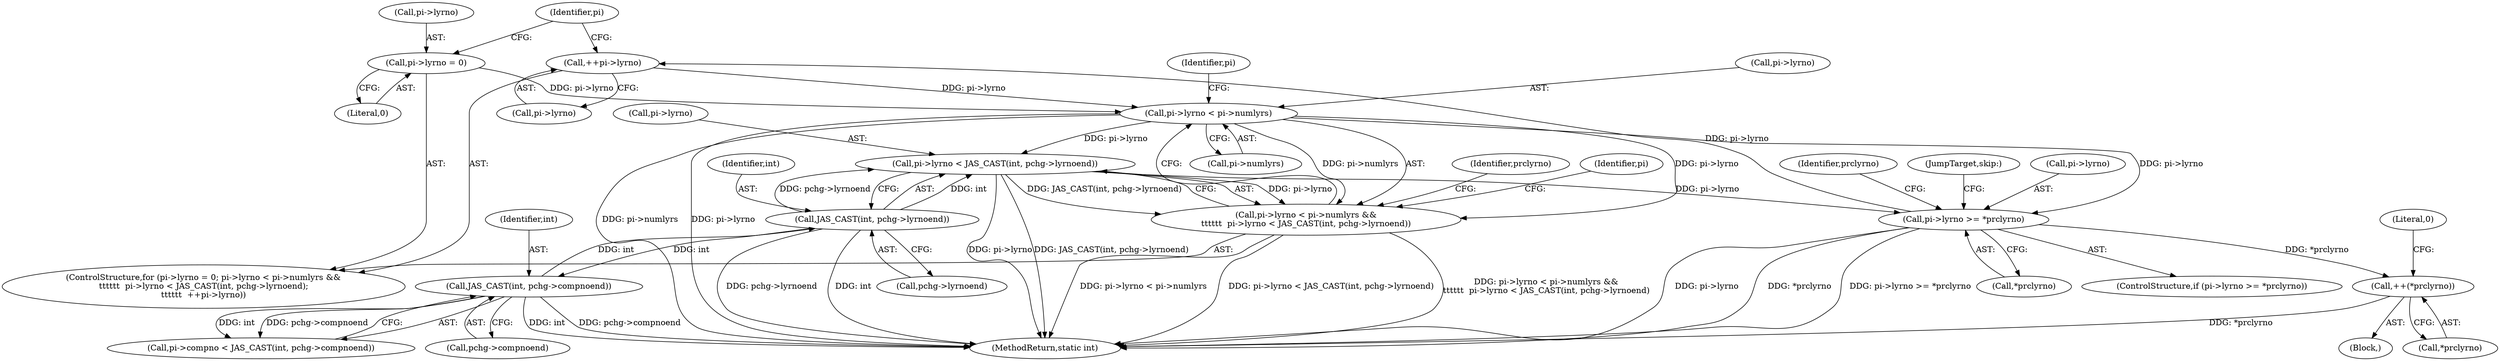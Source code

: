 digraph "0_jasper_aa0b0f79ade5eef8b0e7a214c03f5af54b36ba7d_0@pointer" {
"1000684" [label="(Call,++pi->lyrno)"];
"1000702" [label="(Call,pi->lyrno >= *prclyrno)"];
"1000675" [label="(Call,pi->lyrno < JAS_CAST(int, pchg->lyrnoend))"];
"1000668" [label="(Call,pi->lyrno < pi->numlyrs)"];
"1000662" [label="(Call,pi->lyrno = 0)"];
"1000684" [label="(Call,++pi->lyrno)"];
"1000679" [label="(Call,JAS_CAST(int, pchg->lyrnoend))"];
"1000389" [label="(Call,JAS_CAST(int, pchg->compnoend))"];
"1000667" [label="(Call,pi->lyrno < pi->numlyrs &&\n\t\t\t\t\t\t  pi->lyrno < JAS_CAST(int, pchg->lyrnoend))"];
"1000709" [label="(Call,++(*prclyrno))"];
"1000711" [label="(Identifier,prclyrno)"];
"1000385" [label="(Call,pi->compno < JAS_CAST(int, pchg->compnoend))"];
"1000667" [label="(Call,pi->lyrno < pi->numlyrs &&\n\t\t\t\t\t\t  pi->lyrno < JAS_CAST(int, pchg->lyrnoend))"];
"1000391" [label="(Call,pchg->compnoend)"];
"1000681" [label="(Call,pchg->lyrnoend)"];
"1000666" [label="(Literal,0)"];
"1000685" [label="(Call,pi->lyrno)"];
"1000663" [label="(Call,pi->lyrno)"];
"1000690" [label="(Identifier,prclyrno)"];
"1000672" [label="(Call,pi->numlyrs)"];
"1000447" [label="(Identifier,pi)"];
"1000661" [label="(ControlStructure,for (pi->lyrno = 0; pi->lyrno < pi->numlyrs &&\n\t\t\t\t\t\t  pi->lyrno < JAS_CAST(int, pchg->lyrnoend);\n\t\t\t\t\t\t  ++pi->lyrno))"];
"1000714" [label="(JumpTarget,skip:)"];
"1000680" [label="(Identifier,int)"];
"1000668" [label="(Call,pi->lyrno < pi->numlyrs)"];
"1000677" [label="(Identifier,pi)"];
"1000662" [label="(Call,pi->lyrno = 0)"];
"1000708" [label="(Block,)"];
"1000701" [label="(ControlStructure,if (pi->lyrno >= *prclyrno))"];
"1000684" [label="(Call,++pi->lyrno)"];
"1000389" [label="(Call,JAS_CAST(int, pchg->compnoend))"];
"1000390" [label="(Identifier,int)"];
"1000679" [label="(Call,JAS_CAST(int, pchg->lyrnoend))"];
"1000675" [label="(Call,pi->lyrno < JAS_CAST(int, pchg->lyrnoend))"];
"1000713" [label="(Literal,0)"];
"1000676" [label="(Call,pi->lyrno)"];
"1000670" [label="(Identifier,pi)"];
"1000669" [label="(Call,pi->lyrno)"];
"1000717" [label="(MethodReturn,static int)"];
"1000706" [label="(Call,*prclyrno)"];
"1000702" [label="(Call,pi->lyrno >= *prclyrno)"];
"1000709" [label="(Call,++(*prclyrno))"];
"1000710" [label="(Call,*prclyrno)"];
"1000703" [label="(Call,pi->lyrno)"];
"1000684" -> "1000661"  [label="AST: "];
"1000684" -> "1000685"  [label="CFG: "];
"1000685" -> "1000684"  [label="AST: "];
"1000670" -> "1000684"  [label="CFG: "];
"1000684" -> "1000668"  [label="DDG: pi->lyrno"];
"1000702" -> "1000684"  [label="DDG: pi->lyrno"];
"1000702" -> "1000701"  [label="AST: "];
"1000702" -> "1000706"  [label="CFG: "];
"1000703" -> "1000702"  [label="AST: "];
"1000706" -> "1000702"  [label="AST: "];
"1000711" -> "1000702"  [label="CFG: "];
"1000714" -> "1000702"  [label="CFG: "];
"1000702" -> "1000717"  [label="DDG: *prclyrno"];
"1000702" -> "1000717"  [label="DDG: pi->lyrno >= *prclyrno"];
"1000702" -> "1000717"  [label="DDG: pi->lyrno"];
"1000675" -> "1000702"  [label="DDG: pi->lyrno"];
"1000668" -> "1000702"  [label="DDG: pi->lyrno"];
"1000702" -> "1000709"  [label="DDG: *prclyrno"];
"1000675" -> "1000667"  [label="AST: "];
"1000675" -> "1000679"  [label="CFG: "];
"1000676" -> "1000675"  [label="AST: "];
"1000679" -> "1000675"  [label="AST: "];
"1000667" -> "1000675"  [label="CFG: "];
"1000675" -> "1000717"  [label="DDG: pi->lyrno"];
"1000675" -> "1000717"  [label="DDG: JAS_CAST(int, pchg->lyrnoend)"];
"1000675" -> "1000667"  [label="DDG: pi->lyrno"];
"1000675" -> "1000667"  [label="DDG: JAS_CAST(int, pchg->lyrnoend)"];
"1000668" -> "1000675"  [label="DDG: pi->lyrno"];
"1000679" -> "1000675"  [label="DDG: int"];
"1000679" -> "1000675"  [label="DDG: pchg->lyrnoend"];
"1000668" -> "1000667"  [label="AST: "];
"1000668" -> "1000672"  [label="CFG: "];
"1000669" -> "1000668"  [label="AST: "];
"1000672" -> "1000668"  [label="AST: "];
"1000677" -> "1000668"  [label="CFG: "];
"1000667" -> "1000668"  [label="CFG: "];
"1000668" -> "1000717"  [label="DDG: pi->numlyrs"];
"1000668" -> "1000717"  [label="DDG: pi->lyrno"];
"1000668" -> "1000667"  [label="DDG: pi->lyrno"];
"1000668" -> "1000667"  [label="DDG: pi->numlyrs"];
"1000662" -> "1000668"  [label="DDG: pi->lyrno"];
"1000662" -> "1000661"  [label="AST: "];
"1000662" -> "1000666"  [label="CFG: "];
"1000663" -> "1000662"  [label="AST: "];
"1000666" -> "1000662"  [label="AST: "];
"1000670" -> "1000662"  [label="CFG: "];
"1000679" -> "1000681"  [label="CFG: "];
"1000680" -> "1000679"  [label="AST: "];
"1000681" -> "1000679"  [label="AST: "];
"1000679" -> "1000717"  [label="DDG: pchg->lyrnoend"];
"1000679" -> "1000717"  [label="DDG: int"];
"1000679" -> "1000389"  [label="DDG: int"];
"1000389" -> "1000679"  [label="DDG: int"];
"1000389" -> "1000385"  [label="AST: "];
"1000389" -> "1000391"  [label="CFG: "];
"1000390" -> "1000389"  [label="AST: "];
"1000391" -> "1000389"  [label="AST: "];
"1000385" -> "1000389"  [label="CFG: "];
"1000389" -> "1000717"  [label="DDG: int"];
"1000389" -> "1000717"  [label="DDG: pchg->compnoend"];
"1000389" -> "1000385"  [label="DDG: int"];
"1000389" -> "1000385"  [label="DDG: pchg->compnoend"];
"1000667" -> "1000661"  [label="AST: "];
"1000690" -> "1000667"  [label="CFG: "];
"1000447" -> "1000667"  [label="CFG: "];
"1000667" -> "1000717"  [label="DDG: pi->lyrno < pi->numlyrs"];
"1000667" -> "1000717"  [label="DDG: pi->lyrno < JAS_CAST(int, pchg->lyrnoend)"];
"1000667" -> "1000717"  [label="DDG: pi->lyrno < pi->numlyrs &&\n\t\t\t\t\t\t  pi->lyrno < JAS_CAST(int, pchg->lyrnoend)"];
"1000709" -> "1000708"  [label="AST: "];
"1000709" -> "1000710"  [label="CFG: "];
"1000710" -> "1000709"  [label="AST: "];
"1000713" -> "1000709"  [label="CFG: "];
"1000709" -> "1000717"  [label="DDG: *prclyrno"];
}
